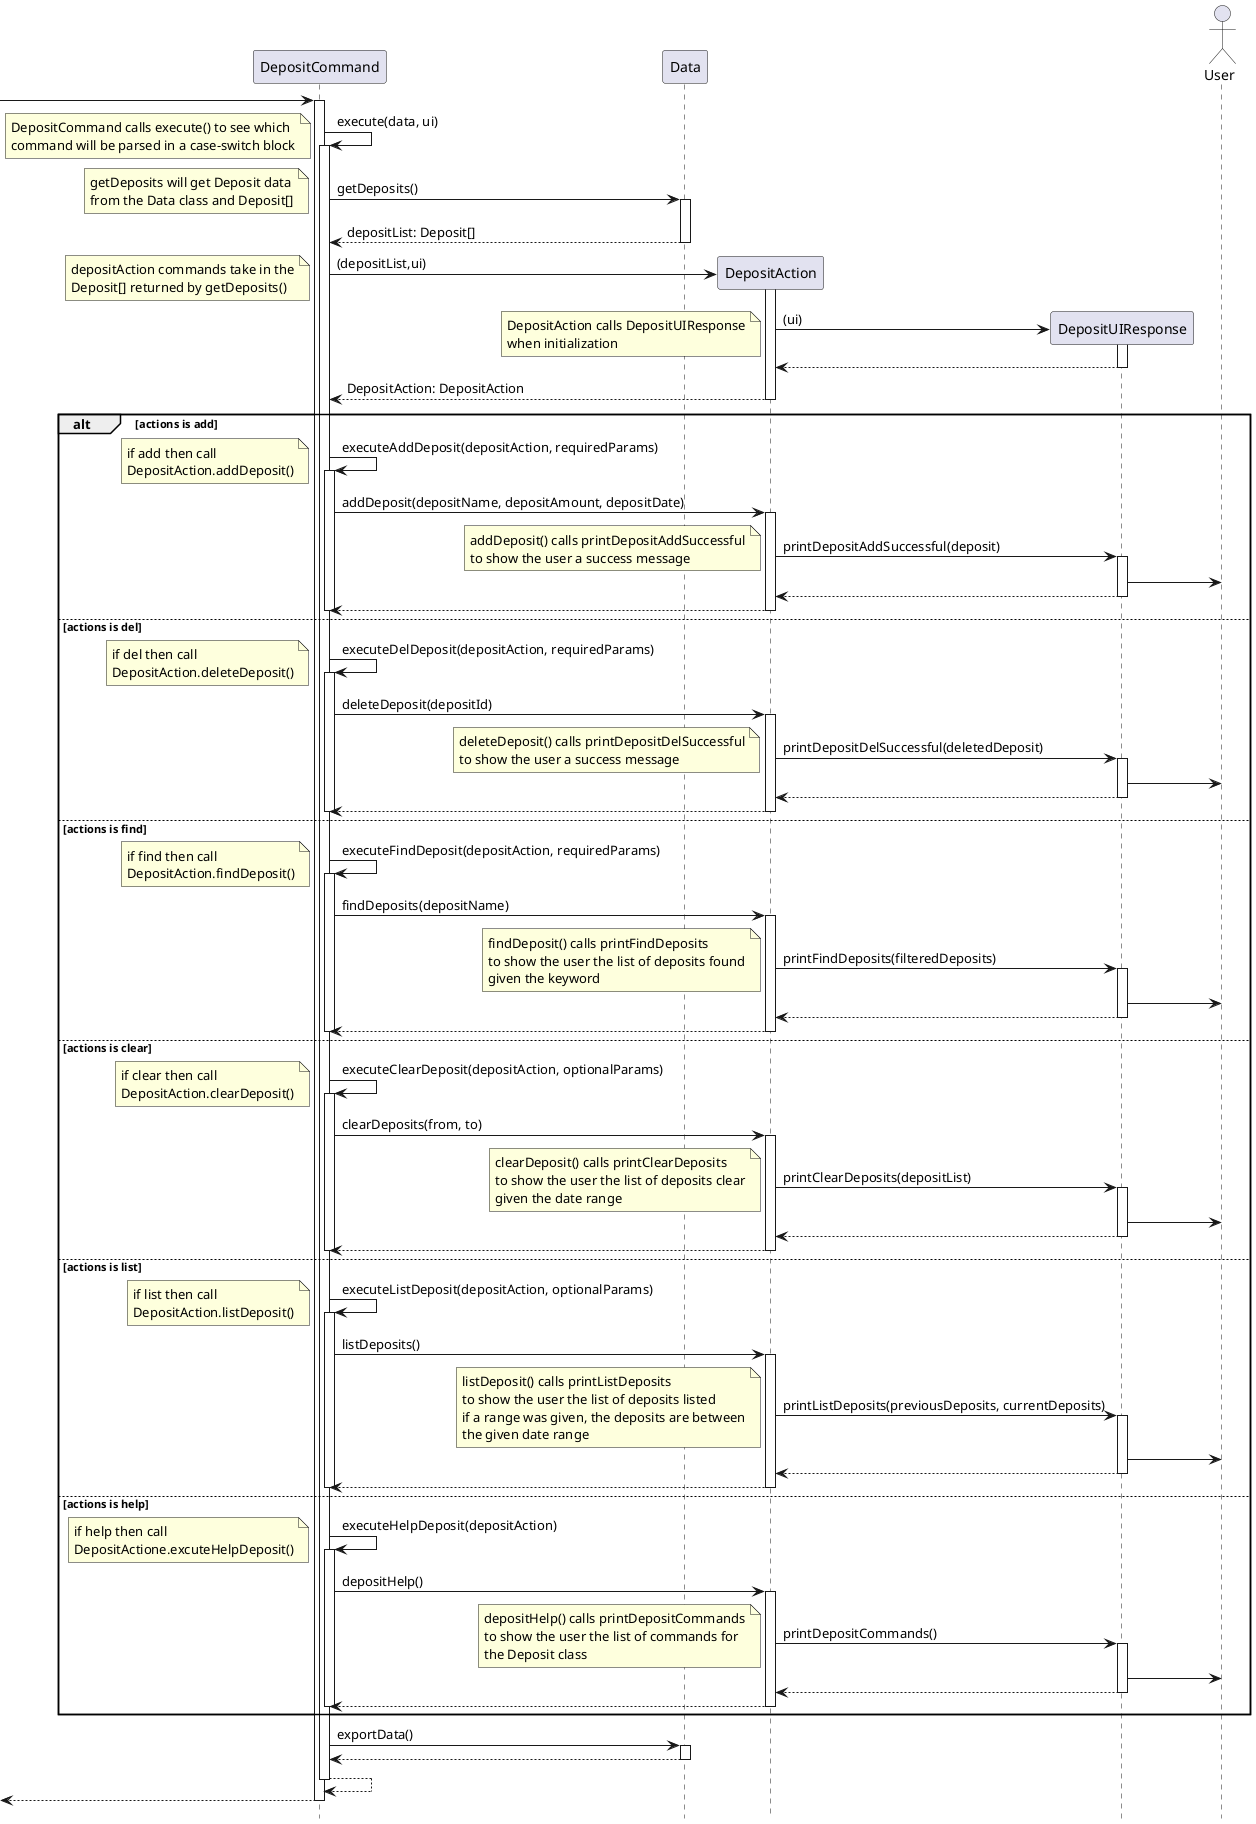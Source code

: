 @startuml

hide footbox

participant DepositCommand
participant Data
participant DepositAction
participant DepositUIResponse
actor User

 -> "DepositCommand":

activate "DepositCommand"
"DepositCommand" -> "DepositCommand": execute(data, ui)
note left
    DepositCommand calls execute() to see which
    command will be parsed in a case-switch block
 end note
activate  "DepositCommand"
"DepositCommand" -> "Data": getDeposits()
 note left
    getDeposits will get Deposit data
    from the Data class and Deposit[]
 end note
activate "Data"
return depositList: Deposit[]
deactivate "Data"

"DepositCommand" -> "DepositAction" ** : (depositList,ui)
 note left
    depositAction commands take in the
    Deposit[] returned by getDeposits()
 end note
activate "DepositAction"

"DepositAction" -> "DepositUIResponse" ** : (ui)
note left
    DepositAction calls DepositUIResponse
    when initialization
 end note
activate "DepositUIResponse"
"DepositUIResponse" --> "DepositAction"
deactivate "DepositUIResponse"

return DepositAction: DepositAction
deactivate "DepositAction"


alt actions is add
"DepositCommand" -> "DepositCommand": executeAddDeposit(depositAction, requiredParams)
note left
    if add then call
    DepositAction.addDeposit()
 end note

activate "DepositCommand"
"DepositCommand" -> "DepositAction" : addDeposit(depositName, depositAmount, depositDate)
activate "DepositAction"
"DepositAction" -> "DepositUIResponse" : printDepositAddSuccessful(deposit)
note left
    addDeposit() calls printDepositAddSuccessful
    to show the user a success message
 end note

activate "DepositUIResponse"
"DepositUIResponse" -> User
return
return

deactivate "DepositCommand"

else actions is del
"DepositCommand" -> "DepositCommand": executeDelDeposit(depositAction, requiredParams)
note left
    if del then call
    DepositAction.deleteDeposit()
 end note
activate "DepositCommand"
"DepositCommand" -> "DepositAction" : deleteDeposit(depositId)
activate "DepositAction"
"DepositAction" -> "DepositUIResponse" : printDepositDelSuccessful(deletedDeposit)
note left
    deleteDeposit() calls printDepositDelSuccessful
    to show the user a success message
 end note
activate "DepositUIResponse"
"DepositUIResponse" -> User
return
return

deactivate "DepositCommand"

else actions is find
"DepositCommand" -> "DepositCommand": executeFindDeposit(depositAction, requiredParams)
note left
    if find then call
    DepositAction.findDeposit()
 end note
activate "DepositCommand"
"DepositCommand" -> "DepositAction" : findDeposits(depositName)

activate "DepositAction"

"DepositAction" -> "DepositUIResponse" : printFindDeposits(filteredDeposits)
note left
    findDeposit() calls printFindDeposits
    to show the user the list of deposits found
    given the keyword
 end note
activate "DepositUIResponse"
"DepositUIResponse" -> User
return
return

deactivate "DepositCommand"

else actions is clear
"DepositCommand" -> "DepositCommand": executeClearDeposit(depositAction, optionalParams)
note left
    if clear then call
    DepositAction.clearDeposit()
 end note
activate "DepositCommand"
"DepositCommand" -> "DepositAction" : clearDeposits(from, to)

activate "DepositAction"

"DepositAction" -> "DepositUIResponse" : printClearDeposits(depositList)
note left
    clearDeposit() calls printClearDeposits
    to show the user the list of deposits clear
    given the date range
end note
activate "DepositUIResponse"
"DepositUIResponse" -> User
return
return

deactivate "DepositCommand"

else actions is list
"DepositCommand" -> "DepositCommand": executeListDeposit(depositAction, optionalParams)
note left
    if list then call
    DepositAction.listDeposit()
 end note
activate "DepositCommand"
"DepositCommand" -> "DepositAction" : listDeposits()
activate "DepositAction"
"DepositAction" -> "DepositUIResponse" : printListDeposits(previousDeposits, currentDeposits)
note left
    listDeposit() calls printListDeposits
    to show the user the list of deposits listed
    if a range was given, the deposits are between
    the given date range
end note
activate "DepositUIResponse"
"DepositUIResponse" -> User
return
return

deactivate "DepositCommand"

else actions is help

"DepositCommand" -> "DepositCommand": executeHelpDeposit(depositAction)
note left
    if help then call
    DepositActione.excuteHelpDeposit()
 end note
activate "DepositCommand"
"DepositCommand" -> "DepositAction" : depositHelp()
activate "DepositAction"
"DepositAction" -> "DepositUIResponse" : printDepositCommands()
note left
    depositHelp() calls printDepositCommands
    to show the user the list of commands for
    the Deposit class
end note
activate "DepositUIResponse"
"DepositUIResponse" -> User
return
return

deactivate "DepositCommand"

end

"DepositCommand" -> "Data": exportData()

activate "Data"
return

deactivate "Data"

"DepositCommand" --> "DepositCommand"
deactivate "DepositCommand"

<-- "DepositCommand"
deactivate "DepositCommand"

@enduml